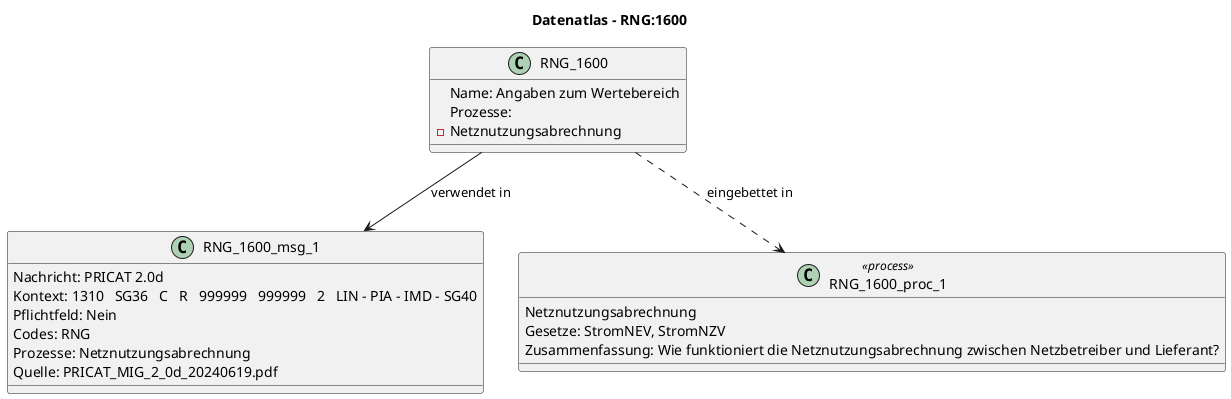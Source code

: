@startuml
title Datenatlas – RNG:1600
class RNG_1600 {
  Name: Angaben zum Wertebereich
  Prozesse:
    - Netznutzungsabrechnung
}
class RNG_1600_msg_1 {
  Nachricht: PRICAT 2.0d
  Kontext: 1310   SG36   C   R   999999   999999   2   LIN - PIA - IMD - SG40
  Pflichtfeld: Nein
  Codes: RNG
  Prozesse: Netznutzungsabrechnung
  Quelle: PRICAT_MIG_2_0d_20240619.pdf
}
RNG_1600 --> RNG_1600_msg_1 : verwendet in
class RNG_1600_proc_1 <<process>> {
  Netznutzungsabrechnung
  Gesetze: StromNEV, StromNZV
  Zusammenfassung: Wie funktioniert die Netznutzungsabrechnung zwischen Netzbetreiber und Lieferant?
}
RNG_1600 ..> RNG_1600_proc_1 : eingebettet in
@enduml
